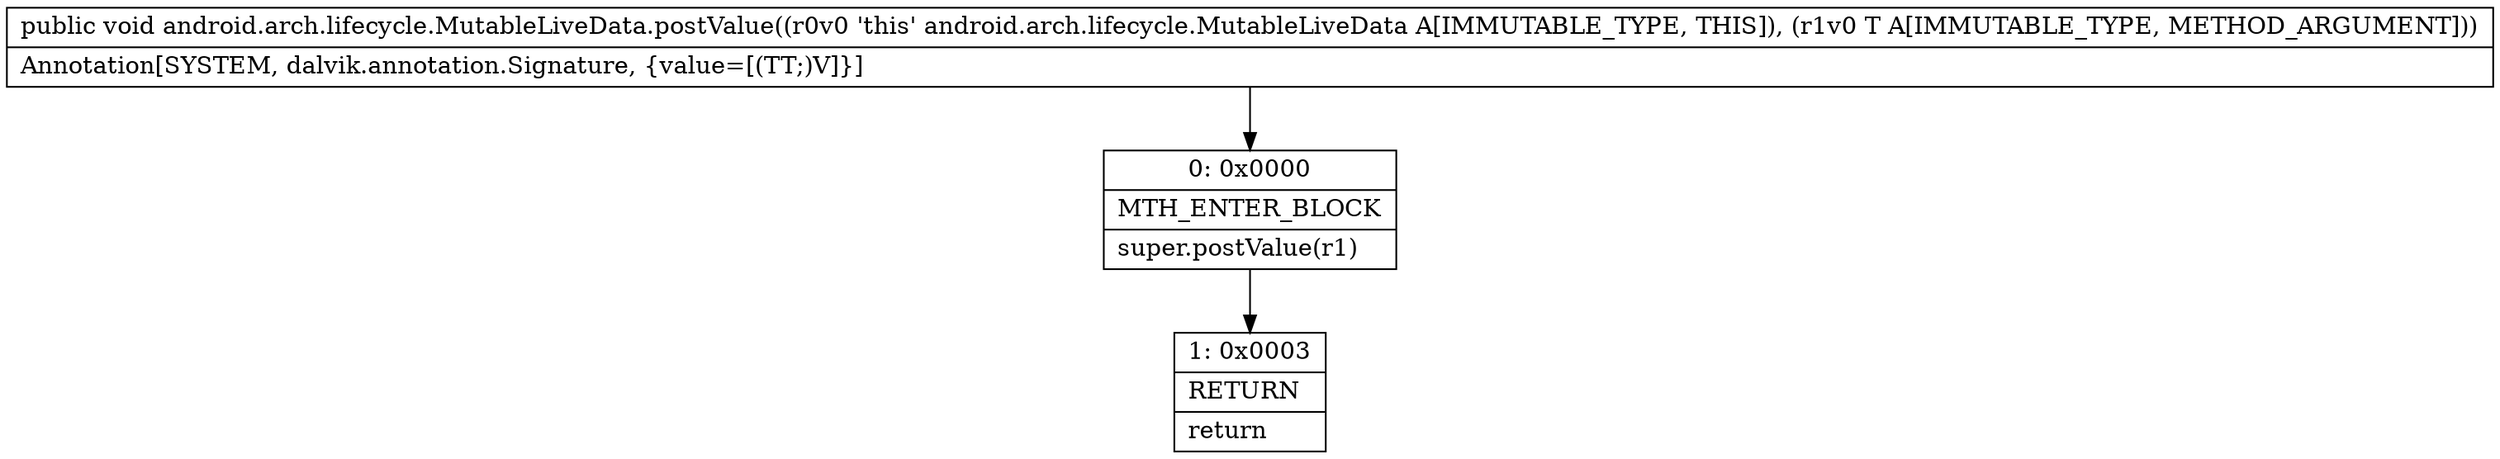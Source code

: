 digraph "CFG forandroid.arch.lifecycle.MutableLiveData.postValue(Ljava\/lang\/Object;)V" {
Node_0 [shape=record,label="{0\:\ 0x0000|MTH_ENTER_BLOCK\l|super.postValue(r1)\l}"];
Node_1 [shape=record,label="{1\:\ 0x0003|RETURN\l|return\l}"];
MethodNode[shape=record,label="{public void android.arch.lifecycle.MutableLiveData.postValue((r0v0 'this' android.arch.lifecycle.MutableLiveData A[IMMUTABLE_TYPE, THIS]), (r1v0 T A[IMMUTABLE_TYPE, METHOD_ARGUMENT]))  | Annotation[SYSTEM, dalvik.annotation.Signature, \{value=[(TT;)V]\}]\l}"];
MethodNode -> Node_0;
Node_0 -> Node_1;
}

